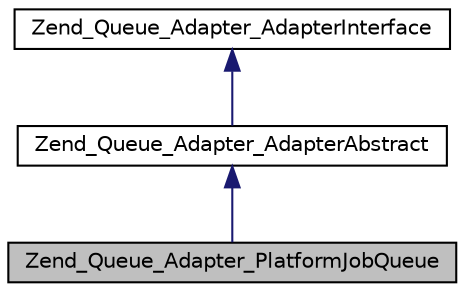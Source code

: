 digraph G
{
  edge [fontname="Helvetica",fontsize="10",labelfontname="Helvetica",labelfontsize="10"];
  node [fontname="Helvetica",fontsize="10",shape=record];
  Node1 [label="Zend_Queue_Adapter_PlatformJobQueue",height=0.2,width=0.4,color="black", fillcolor="grey75", style="filled" fontcolor="black"];
  Node2 -> Node1 [dir="back",color="midnightblue",fontsize="10",style="solid",fontname="Helvetica"];
  Node2 [label="Zend_Queue_Adapter_AdapterAbstract",height=0.2,width=0.4,color="black", fillcolor="white", style="filled",URL="$class_zend___queue___adapter___adapter_abstract.html"];
  Node3 -> Node2 [dir="back",color="midnightblue",fontsize="10",style="solid",fontname="Helvetica"];
  Node3 [label="Zend_Queue_Adapter_AdapterInterface",height=0.2,width=0.4,color="black", fillcolor="white", style="filled",URL="$interface_zend___queue___adapter___adapter_interface.html"];
}
